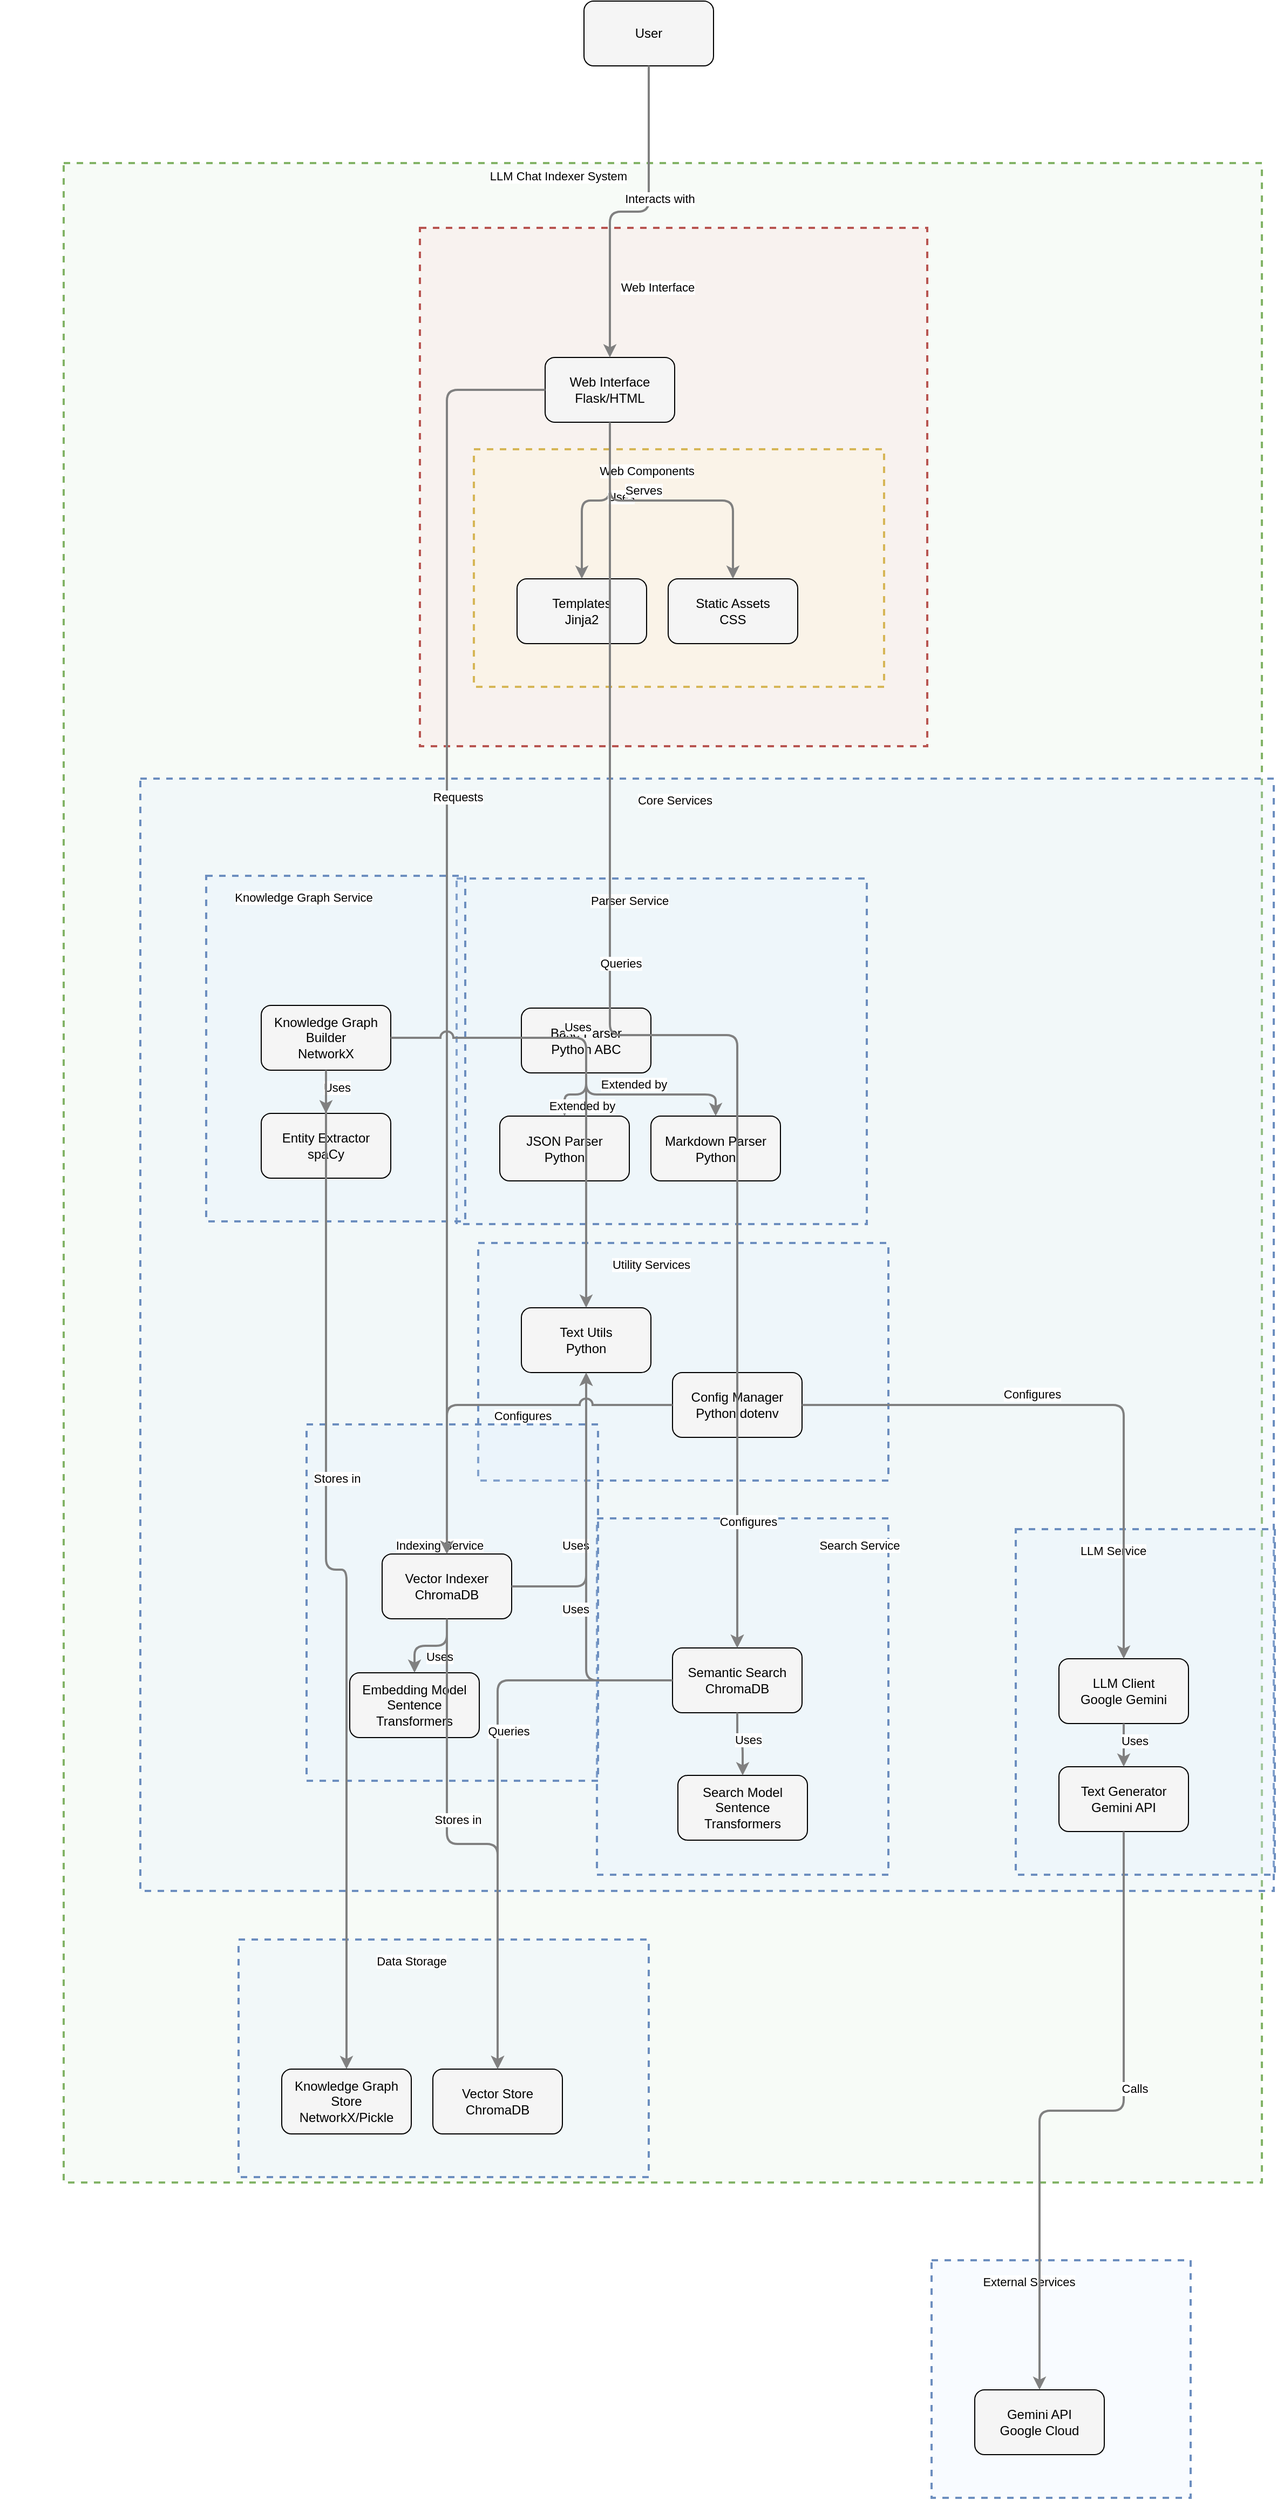 <mxfile version="26.1.1">
  <diagram id="codeviz-diagram" name="System Diagram">
    <mxGraphModel dx="1502" dy="768" grid="1" gridSize="10" guides="1" tooltips="1" connect="1" arrows="1" fold="1" page="1" pageScale="1" pageWidth="1169" pageHeight="827" math="0" shadow="0">
      <root>
        <mxCell id="0" />
        <mxCell id="1" parent="0" />
        <mxCell id="subGraph11" value="" style="html=1;whiteSpace=wrap;container=1;fillColor=#dae8fc;strokeColor=#6c8ebf;dashed=1;fillOpacity=20;strokeWidth=2;containerType=none;recursiveResize=0;movable=1;resizable=1;autosize=0;dropTarget=0" parent="1" vertex="1">
          <mxGeometry x="863" y="2152" width="240" height="220" as="geometry" />
        </mxCell>
        <mxCell id="GeminiAPI" value="Gemini API&lt;br&gt;Google Cloud" style="rounded=1;whiteSpace=wrap;html=1;fillColor=#f5f5f5" parent="subGraph11" vertex="1">
          <mxGeometry x="40" y="120" width="120" height="60" as="geometry" />
        </mxCell>
        <mxCell id="subGraph11_label" value="External Services" style="edgeLabel;html=1;align=center;verticalAlign=middle;resizable=0;labelBackgroundColor=white;spacing=5" parent="1" vertex="1">
          <mxGeometry x="871" y="2160" width="164" height="24" as="geometry" />
        </mxCell>
        <mxCell id="subGraph10" value="" style="html=1;whiteSpace=wrap;container=1;fillColor=#d5e8d4;strokeColor=#82b366;dashed=1;fillOpacity=20;strokeWidth=2;containerType=none;recursiveResize=0;movable=1;resizable=1;autosize=0;dropTarget=0" parent="1" vertex="1">
          <mxGeometry x="59" y="210" width="1110" height="1870" as="geometry" />
        </mxCell>
        <mxCell id="subGraph9" value="" style="html=1;whiteSpace=wrap;container=1;fillColor=#dae8fc;strokeColor=#6c8ebf;dashed=1;fillOpacity=20;strokeWidth=2;containerType=none;recursiveResize=0;movable=1;resizable=1;autosize=0;dropTarget=0" parent="subGraph10" vertex="1">
          <mxGeometry x="162" y="1645" width="380" height="220" as="geometry" />
        </mxCell>
        <mxCell id="VectorStore" value="Vector Store&lt;br&gt;ChromaDB" style="rounded=1;whiteSpace=wrap;html=1;fillColor=#f5f5f5" parent="subGraph9" vertex="1">
          <mxGeometry x="180" y="120" width="120" height="60" as="geometry" />
        </mxCell>
        <mxCell id="KnowledgeGraphDB" value="Knowledge Graph Store&lt;br&gt;NetworkX/Pickle" style="rounded=1;whiteSpace=wrap;html=1;fillColor=#f5f5f5" parent="subGraph9" vertex="1">
          <mxGeometry x="40" y="120" width="120" height="60" as="geometry" />
        </mxCell>
        <mxCell id="subGraph9_label" value="Data Storage" style="edgeLabel;html=1;align=center;verticalAlign=middle;resizable=0;labelBackgroundColor=white;spacing=5" parent="subGraph10" vertex="1">
          <mxGeometry x="170" y="1653" width="304" height="24" as="geometry" />
        </mxCell>
        <mxCell id="subGraph8" value="" style="html=1;whiteSpace=wrap;container=1;fillColor=#dae8fc;strokeColor=#6c8ebf;dashed=1;fillOpacity=20;strokeWidth=2;containerType=none;recursiveResize=0;movable=1;resizable=1;autosize=0;dropTarget=0" parent="subGraph10" vertex="1">
          <mxGeometry x="71" y="570" width="1050" height="1030" as="geometry" />
        </mxCell>
        <mxCell id="subGraph7" value="" style="html=1;whiteSpace=wrap;container=1;fillColor=#dae8fc;strokeColor=#6c8ebf;dashed=1;fillOpacity=20;strokeWidth=2;containerType=none;recursiveResize=0;movable=1;resizable=1;autosize=0;dropTarget=0" parent="subGraph8" vertex="1">
          <mxGeometry x="313" y="430" width="380" height="220" as="geometry" />
        </mxCell>
        <mxCell id="TextUtils" value="Text Utils&lt;br&gt;Python" style="rounded=1;whiteSpace=wrap;html=1;fillColor=#f5f5f5" parent="subGraph7" vertex="1">
          <mxGeometry x="40" y="60" width="120" height="60" as="geometry" />
        </mxCell>
        <mxCell id="ConfigManager" value="Config Manager&lt;br&gt;Python dotenv" style="rounded=1;whiteSpace=wrap;html=1;fillColor=#f5f5f5" parent="subGraph7" vertex="1">
          <mxGeometry x="180" y="120" width="120" height="60" as="geometry" />
        </mxCell>
        <mxCell id="subGraph7_label" value="Utility Services" style="edgeLabel;html=1;align=center;verticalAlign=middle;resizable=0;labelBackgroundColor=white;spacing=5" parent="subGraph8" vertex="1">
          <mxGeometry x="321" y="438" width="304" height="24" as="geometry" />
        </mxCell>
        <mxCell id="subGraph6" value="" style="html=1;whiteSpace=wrap;container=1;fillColor=#dae8fc;strokeColor=#6c8ebf;dashed=1;fillOpacity=20;strokeWidth=2;containerType=none;recursiveResize=0;movable=1;resizable=1;autosize=0;dropTarget=0" parent="subGraph8" vertex="1">
          <mxGeometry x="293" y="92.5" width="380" height="320" as="geometry" />
        </mxCell>
        <mxCell id="BaseParser" value="Base Parser&lt;br&gt;Python ABC" style="rounded=1;whiteSpace=wrap;html=1;fillColor=#f5f5f5" parent="subGraph6" vertex="1">
          <mxGeometry x="60" y="120" width="120" height="60" as="geometry" />
        </mxCell>
        <mxCell id="JSONParser" value="JSON Parser&lt;br&gt;Python" style="rounded=1;whiteSpace=wrap;html=1;fillColor=#f5f5f5" parent="subGraph6" vertex="1">
          <mxGeometry x="40" y="220" width="120" height="60" as="geometry" />
        </mxCell>
        <mxCell id="MDParser" value="Markdown Parser&lt;br&gt;Python" style="rounded=1;whiteSpace=wrap;html=1;fillColor=#f5f5f5" parent="subGraph6" vertex="1">
          <mxGeometry x="180" y="220" width="120" height="60" as="geometry" />
        </mxCell>
        <mxCell id="subGraph6_label" value="Parser Service" style="edgeLabel;html=1;align=center;verticalAlign=middle;resizable=0;labelBackgroundColor=white;spacing=5" parent="subGraph8" vertex="1">
          <mxGeometry x="301" y="100.5" width="304" height="24" as="geometry" />
        </mxCell>
        <mxCell id="subGraph5" value="" style="html=1;whiteSpace=wrap;container=1;fillColor=#dae8fc;strokeColor=#6c8ebf;dashed=1;fillOpacity=20;strokeWidth=2;containerType=none;recursiveResize=0;movable=1;resizable=1;autosize=0;dropTarget=0" parent="subGraph8" vertex="1">
          <mxGeometry x="811" y="695" width="240" height="320" as="geometry" />
        </mxCell>
        <mxCell id="GeminiClient" value="LLM Client&lt;br&gt;Google Gemini" style="rounded=1;whiteSpace=wrap;html=1;fillColor=#f5f5f5" parent="subGraph5" vertex="1">
          <mxGeometry x="40" y="120" width="120" height="60" as="geometry" />
        </mxCell>
        <mxCell id="TextGenerator" value="Text Generator&lt;br&gt;Gemini API" style="rounded=1;whiteSpace=wrap;html=1;fillColor=#f5f5f5" parent="subGraph5" vertex="1">
          <mxGeometry x="40" y="220" width="120" height="60" as="geometry" />
        </mxCell>
        <mxCell id="subGraph5_label" value="LLM Service" style="edgeLabel;html=1;align=center;verticalAlign=middle;resizable=0;labelBackgroundColor=white;spacing=5" parent="subGraph8" vertex="1">
          <mxGeometry x="819" y="703" width="164" height="24" as="geometry" />
        </mxCell>
        <mxCell id="subGraph4" value="" style="html=1;whiteSpace=wrap;container=1;fillColor=#dae8fc;strokeColor=#6c8ebf;dashed=1;fillOpacity=20;strokeWidth=2;containerType=none;recursiveResize=0;movable=1;resizable=1;autosize=0;dropTarget=0" parent="subGraph8" vertex="1">
          <mxGeometry x="423" y="685" width="270" height="330" as="geometry" />
        </mxCell>
        <mxCell id="SemanticSearch" value="Semantic Search&lt;br&gt;ChromaDB" style="rounded=1;whiteSpace=wrap;html=1;fillColor=#f5f5f5" parent="subGraph4" vertex="1">
          <mxGeometry x="70" y="120" width="120" height="60" as="geometry" />
        </mxCell>
        <mxCell id="SearchModel" value="Search Model&lt;br&gt;Sentence Transformers" style="rounded=1;whiteSpace=wrap;html=1;fillColor=#f5f5f5" parent="subGraph4" vertex="1">
          <mxGeometry x="75" y="238" width="120" height="60" as="geometry" />
        </mxCell>
        <mxCell id="subGraph4_label" value="Search Service" style="edgeLabel;html=1;align=center;verticalAlign=middle;resizable=0;labelBackgroundColor=white;spacing=5" parent="subGraph8" vertex="1">
          <mxGeometry x="569" y="698" width="194" height="24" as="geometry" />
        </mxCell>
        <mxCell id="subGraph3" value="" style="html=1;whiteSpace=wrap;container=1;fillColor=#dae8fc;strokeColor=#6c8ebf;dashed=1;fillOpacity=20;strokeWidth=2;containerType=none;recursiveResize=0;movable=1;resizable=1;autosize=0;dropTarget=0" parent="subGraph8" vertex="1">
          <mxGeometry x="61" y="90" width="240" height="320" as="geometry" />
        </mxCell>
        <mxCell id="KGBuilder" value="Knowledge Graph Builder&lt;br&gt;NetworkX" style="rounded=1;whiteSpace=wrap;html=1;fillColor=#f5f5f5" parent="subGraph3" vertex="1">
          <mxGeometry x="51" y="120" width="120" height="60" as="geometry" />
        </mxCell>
        <mxCell id="EntityExtractor" value="Entity Extractor&lt;br&gt;spaCy" style="rounded=1;whiteSpace=wrap;html=1;fillColor=#f5f5f5" parent="subGraph3" vertex="1">
          <mxGeometry x="51" y="220" width="120" height="60" as="geometry" />
        </mxCell>
        <mxCell id="subGraph3_label" value="Knowledge Graph Service" style="edgeLabel;html=1;align=center;verticalAlign=middle;resizable=0;labelBackgroundColor=white;spacing=5" parent="subGraph8" vertex="1">
          <mxGeometry x="69" y="98" width="164" height="24" as="geometry" />
        </mxCell>
        <mxCell id="subGraph2" value="" style="html=1;whiteSpace=wrap;container=1;fillColor=#dae8fc;strokeColor=#6c8ebf;dashed=1;fillOpacity=20;strokeWidth=2;containerType=none;recursiveResize=0;movable=1;resizable=1;autosize=0;dropTarget=0" parent="subGraph8" vertex="1">
          <mxGeometry x="154" y="598" width="270" height="330" as="geometry" />
        </mxCell>
        <mxCell id="VectorIndexer" value="Vector Indexer&lt;br&gt;ChromaDB" style="rounded=1;whiteSpace=wrap;html=1;fillColor=#f5f5f5" parent="subGraph2" vertex="1">
          <mxGeometry x="70" y="120" width="120" height="60" as="geometry" />
        </mxCell>
        <mxCell id="EmbeddingModel" value="Embedding Model&lt;br&gt;Sentence Transformers" style="rounded=1;whiteSpace=wrap;html=1;fillColor=#f5f5f5" parent="subGraph2" vertex="1">
          <mxGeometry x="40" y="230" width="120" height="60" as="geometry" />
        </mxCell>
        <mxCell id="subGraph2_label" value="Indexing Service" style="edgeLabel;html=1;align=center;verticalAlign=middle;resizable=0;labelBackgroundColor=white;spacing=5" parent="subGraph8" vertex="1">
          <mxGeometry x="180" y="698" width="194" height="24" as="geometry" />
        </mxCell>
        <mxCell id="subGraph8_label" value="Core Services" style="edgeLabel;html=1;align=center;verticalAlign=middle;resizable=0;labelBackgroundColor=white;spacing=5" parent="subGraph10" vertex="1">
          <mxGeometry x="79" y="578" width="974" height="24" as="geometry" />
        </mxCell>
        <mxCell id="subGraph1" value="" style="html=1;whiteSpace=wrap;container=1;fillColor=#f8cecc;strokeColor=#b85450;dashed=1;fillOpacity=20;strokeWidth=2;containerType=none;recursiveResize=0;movable=1;resizable=1;autosize=0;dropTarget=0" parent="subGraph10" vertex="1">
          <mxGeometry x="330" y="60" width="470" height="480" as="geometry">
            <mxRectangle x="330" y="60" width="50" height="40" as="alternateBounds" />
          </mxGeometry>
        </mxCell>
        <mxCell id="subGraph0" value="" style="html=1;whiteSpace=wrap;container=1;fillColor=#fff2cc;strokeColor=#d6b656;dashed=1;fillOpacity=20;strokeWidth=2;containerType=none;recursiveResize=0;movable=1;resizable=1;autosize=0;dropTarget=0" parent="subGraph1" vertex="1">
          <mxGeometry x="50" y="205" width="380" height="220" as="geometry" />
        </mxCell>
        <mxCell id="Templates" value="Templates&lt;br&gt;Jinja2" style="rounded=1;whiteSpace=wrap;html=1;fillColor=#f5f5f5" parent="subGraph0" vertex="1">
          <mxGeometry x="40" y="120" width="120" height="60" as="geometry" />
        </mxCell>
        <mxCell id="StaticAssets" value="Static Assets&lt;br&gt;CSS" style="rounded=1;whiteSpace=wrap;html=1;fillColor=#f5f5f5" parent="subGraph0" vertex="1">
          <mxGeometry x="180" y="120" width="120" height="60" as="geometry" />
        </mxCell>
        <mxCell id="subGraph0_label" value="Web Components" style="edgeLabel;html=1;align=center;verticalAlign=middle;resizable=0;labelBackgroundColor=white;spacing=5" parent="subGraph1" vertex="1">
          <mxGeometry x="58" y="213" width="304" height="24" as="geometry" />
        </mxCell>
        <mxCell id="WebUI" value="Web Interface&lt;br&gt;Flask/HTML" style="rounded=1;whiteSpace=wrap;html=1;fillColor=#f5f5f5" parent="subGraph1" vertex="1">
          <mxGeometry x="116" y="120" width="120" height="60" as="geometry" />
        </mxCell>
        <mxCell id="subGraph1_label" value="Web Interface" style="edgeLabel;html=1;align=center;verticalAlign=middle;resizable=0;labelBackgroundColor=white;spacing=5" parent="subGraph10" vertex="1">
          <mxGeometry x="368" y="103" width="364" height="24" as="geometry" />
        </mxCell>
        <mxCell id="subGraph10_label" value="LLM Chat Indexer System" style="edgeLabel;html=1;align=center;verticalAlign=middle;resizable=0;labelBackgroundColor=white;spacing=5" parent="1" vertex="1">
          <mxGeometry y="210" width="1034" height="24" as="geometry" />
        </mxCell>
        <mxCell id="User" value="User" style="rounded=1;whiteSpace=wrap;html=1;fillColor=#f5f5f5" parent="1" vertex="1">
          <mxGeometry x="541" y="60" width="120" height="60" as="geometry" />
        </mxCell>
        <mxCell id="edge-L_User_WebUI_0" style="edgeStyle=orthogonalEdgeStyle;rounded=1;orthogonalLoop=1;jettySize=auto;html=1;strokeColor=#808080;strokeWidth=2;jumpStyle=arc;jumpSize=10;spacing=15;labelBackgroundColor=white;labelBorderColor=none" parent="1" source="User" target="WebUI" edge="1">
          <mxGeometry relative="1" as="geometry" />
        </mxCell>
        <mxCell id="edge-L_User_WebUI_0_label" value="Interacts with" style="edgeLabel;html=1;align=center;verticalAlign=middle;resizable=0;points=[];" parent="edge-L_User_WebUI_0" vertex="1" connectable="0">
          <mxGeometry x="-0.2" y="10" relative="1" as="geometry">
            <mxPoint as="offset" />
          </mxGeometry>
        </mxCell>
        <mxCell id="edge-L_WebUI_Templates_1" style="edgeStyle=orthogonalEdgeStyle;rounded=1;orthogonalLoop=1;jettySize=auto;html=1;strokeColor=#808080;strokeWidth=2;jumpStyle=arc;jumpSize=10;spacing=15;labelBackgroundColor=white;labelBorderColor=none" parent="1" source="WebUI" target="Templates" edge="1">
          <mxGeometry relative="1" as="geometry" />
        </mxCell>
        <mxCell id="edge-L_WebUI_Templates_1_label" value="Uses" style="edgeLabel;html=1;align=center;verticalAlign=middle;resizable=0;points=[];" parent="edge-L_WebUI_Templates_1" vertex="1" connectable="0">
          <mxGeometry x="-0.2" y="10" relative="1" as="geometry">
            <mxPoint as="offset" />
          </mxGeometry>
        </mxCell>
        <mxCell id="edge-L_WebUI_StaticAssets_2" style="edgeStyle=orthogonalEdgeStyle;rounded=1;orthogonalLoop=1;jettySize=auto;html=1;strokeColor=#808080;strokeWidth=2;jumpStyle=arc;jumpSize=10;spacing=15;labelBackgroundColor=white;labelBorderColor=none" parent="1" source="WebUI" target="StaticAssets" edge="1">
          <mxGeometry relative="1" as="geometry" />
        </mxCell>
        <mxCell id="edge-L_WebUI_StaticAssets_2_label" value="Serves" style="edgeLabel;html=1;align=center;verticalAlign=middle;resizable=0;points=[];" parent="edge-L_WebUI_StaticAssets_2" vertex="1" connectable="0">
          <mxGeometry x="-0.2" y="10" relative="1" as="geometry">
            <mxPoint as="offset" />
          </mxGeometry>
        </mxCell>
        <mxCell id="edge-L_WebUI_VectorIndexer_3" style="edgeStyle=orthogonalEdgeStyle;rounded=1;orthogonalLoop=1;jettySize=auto;html=1;strokeColor=#808080;strokeWidth=2;jumpStyle=arc;jumpSize=10;spacing=15;labelBackgroundColor=white;labelBorderColor=none" parent="1" source="WebUI" target="VectorIndexer" edge="1">
          <mxGeometry relative="1" as="geometry" />
        </mxCell>
        <mxCell id="edge-L_WebUI_VectorIndexer_3_label" value="Requests" style="edgeLabel;html=1;align=center;verticalAlign=middle;resizable=0;points=[];" parent="edge-L_WebUI_VectorIndexer_3" vertex="1" connectable="0">
          <mxGeometry x="-0.2" y="10" relative="1" as="geometry">
            <mxPoint as="offset" />
          </mxGeometry>
        </mxCell>
        <mxCell id="edge-L_WebUI_SemanticSearch_4" style="edgeStyle=orthogonalEdgeStyle;rounded=1;orthogonalLoop=1;jettySize=auto;html=1;strokeColor=#808080;strokeWidth=2;jumpStyle=arc;jumpSize=10;spacing=15;labelBackgroundColor=white;labelBorderColor=none" parent="1" source="WebUI" target="SemanticSearch" edge="1">
          <mxGeometry relative="1" as="geometry" />
        </mxCell>
        <mxCell id="edge-L_WebUI_SemanticSearch_4_label" value="Queries" style="edgeLabel;html=1;align=center;verticalAlign=middle;resizable=0;points=[];" parent="edge-L_WebUI_SemanticSearch_4" vertex="1" connectable="0">
          <mxGeometry x="-0.2" y="10" relative="1" as="geometry">
            <mxPoint as="offset" />
          </mxGeometry>
        </mxCell>
        <mxCell id="edge-L_VectorIndexer_EmbeddingModel_5" style="edgeStyle=orthogonalEdgeStyle;rounded=1;orthogonalLoop=1;jettySize=auto;html=1;strokeColor=#808080;strokeWidth=2;jumpStyle=arc;jumpSize=10;spacing=15;labelBackgroundColor=white;labelBorderColor=none" parent="1" source="VectorIndexer" target="EmbeddingModel" edge="1">
          <mxGeometry relative="1" as="geometry" />
        </mxCell>
        <mxCell id="edge-L_VectorIndexer_EmbeddingModel_5_label" value="Uses" style="edgeLabel;html=1;align=center;verticalAlign=middle;resizable=0;points=[];" parent="edge-L_VectorIndexer_EmbeddingModel_5" vertex="1" connectable="0">
          <mxGeometry x="-0.2" y="10" relative="1" as="geometry">
            <mxPoint as="offset" />
          </mxGeometry>
        </mxCell>
        <mxCell id="edge-L_VectorIndexer_VectorStore_6" style="edgeStyle=orthogonalEdgeStyle;rounded=1;orthogonalLoop=1;jettySize=auto;html=1;strokeColor=#808080;strokeWidth=2;jumpStyle=arc;jumpSize=10;spacing=15;labelBackgroundColor=white;labelBorderColor=none" parent="1" source="VectorIndexer" target="VectorStore" edge="1">
          <mxGeometry relative="1" as="geometry" />
        </mxCell>
        <mxCell id="edge-L_VectorIndexer_VectorStore_6_label" value="Stores in" style="edgeLabel;html=1;align=center;verticalAlign=middle;resizable=0;points=[];" parent="edge-L_VectorIndexer_VectorStore_6" vertex="1" connectable="0">
          <mxGeometry x="-0.2" y="10" relative="1" as="geometry">
            <mxPoint as="offset" />
          </mxGeometry>
        </mxCell>
        <mxCell id="edge-L_KGBuilder_EntityExtractor_7" style="edgeStyle=orthogonalEdgeStyle;rounded=1;orthogonalLoop=1;jettySize=auto;html=1;strokeColor=#808080;strokeWidth=2;jumpStyle=arc;jumpSize=10;spacing=15;labelBackgroundColor=white;labelBorderColor=none" parent="1" source="KGBuilder" target="EntityExtractor" edge="1">
          <mxGeometry relative="1" as="geometry" />
        </mxCell>
        <mxCell id="edge-L_KGBuilder_EntityExtractor_7_label" value="Uses" style="edgeLabel;html=1;align=center;verticalAlign=middle;resizable=0;points=[];" parent="edge-L_KGBuilder_EntityExtractor_7" vertex="1" connectable="0">
          <mxGeometry x="-0.2" y="10" relative="1" as="geometry">
            <mxPoint as="offset" />
          </mxGeometry>
        </mxCell>
        <mxCell id="edge-L_KGBuilder_KnowledgeGraphDB_8" style="edgeStyle=orthogonalEdgeStyle;rounded=1;orthogonalLoop=1;jettySize=auto;html=1;strokeColor=#808080;strokeWidth=2;jumpStyle=arc;jumpSize=10;spacing=15;labelBackgroundColor=white;labelBorderColor=none" parent="1" source="KGBuilder" target="KnowledgeGraphDB" edge="1">
          <mxGeometry relative="1" as="geometry" />
        </mxCell>
        <mxCell id="edge-L_KGBuilder_KnowledgeGraphDB_8_label" value="Stores in" style="edgeLabel;html=1;align=center;verticalAlign=middle;resizable=0;points=[];" parent="edge-L_KGBuilder_KnowledgeGraphDB_8" vertex="1" connectable="0">
          <mxGeometry x="-0.2" y="10" relative="1" as="geometry">
            <mxPoint as="offset" />
          </mxGeometry>
        </mxCell>
        <mxCell id="edge-L_SemanticSearch_SearchModel_9" style="edgeStyle=orthogonalEdgeStyle;rounded=1;orthogonalLoop=1;jettySize=auto;html=1;strokeColor=#808080;strokeWidth=2;jumpStyle=arc;jumpSize=10;spacing=15;labelBackgroundColor=white;labelBorderColor=none" parent="1" source="SemanticSearch" target="SearchModel" edge="1">
          <mxGeometry relative="1" as="geometry" />
        </mxCell>
        <mxCell id="edge-L_SemanticSearch_SearchModel_9_label" value="Uses" style="edgeLabel;html=1;align=center;verticalAlign=middle;resizable=0;points=[];" parent="edge-L_SemanticSearch_SearchModel_9" vertex="1" connectable="0">
          <mxGeometry x="-0.2" y="10" relative="1" as="geometry">
            <mxPoint as="offset" />
          </mxGeometry>
        </mxCell>
        <mxCell id="edge-L_SemanticSearch_VectorStore_10" style="edgeStyle=orthogonalEdgeStyle;rounded=1;orthogonalLoop=1;jettySize=auto;html=1;strokeColor=#808080;strokeWidth=2;jumpStyle=arc;jumpSize=10;spacing=15;labelBackgroundColor=white;labelBorderColor=none" parent="1" source="SemanticSearch" target="VectorStore" edge="1">
          <mxGeometry relative="1" as="geometry" />
        </mxCell>
        <mxCell id="edge-L_SemanticSearch_VectorStore_10_label" value="Queries" style="edgeLabel;html=1;align=center;verticalAlign=middle;resizable=0;points=[];" parent="edge-L_SemanticSearch_VectorStore_10" vertex="1" connectable="0">
          <mxGeometry x="-0.2" y="10" relative="1" as="geometry">
            <mxPoint as="offset" />
          </mxGeometry>
        </mxCell>
        <mxCell id="edge-L_GeminiClient_TextGenerator_11" style="edgeStyle=orthogonalEdgeStyle;rounded=1;orthogonalLoop=1;jettySize=auto;html=1;strokeColor=#808080;strokeWidth=2;jumpStyle=arc;jumpSize=10;spacing=15;labelBackgroundColor=white;labelBorderColor=none" parent="1" source="GeminiClient" target="TextGenerator" edge="1">
          <mxGeometry relative="1" as="geometry" />
        </mxCell>
        <mxCell id="edge-L_GeminiClient_TextGenerator_11_label" value="Uses" style="edgeLabel;html=1;align=center;verticalAlign=middle;resizable=0;points=[];" parent="edge-L_GeminiClient_TextGenerator_11" vertex="1" connectable="0">
          <mxGeometry x="-0.2" y="10" relative="1" as="geometry">
            <mxPoint as="offset" />
          </mxGeometry>
        </mxCell>
        <mxCell id="edge-L_TextGenerator_GeminiAPI_12" style="edgeStyle=orthogonalEdgeStyle;rounded=1;orthogonalLoop=1;jettySize=auto;html=1;strokeColor=#808080;strokeWidth=2;jumpStyle=arc;jumpSize=10;spacing=15;labelBackgroundColor=white;labelBorderColor=none" parent="1" source="TextGenerator" target="GeminiAPI" edge="1">
          <mxGeometry relative="1" as="geometry" />
        </mxCell>
        <mxCell id="edge-L_TextGenerator_GeminiAPI_12_label" value="Calls" style="edgeLabel;html=1;align=center;verticalAlign=middle;resizable=0;points=[];" parent="edge-L_TextGenerator_GeminiAPI_12" vertex="1" connectable="0">
          <mxGeometry x="-0.2" y="10" relative="1" as="geometry">
            <mxPoint as="offset" />
          </mxGeometry>
        </mxCell>
        <mxCell id="edge-L_BaseParser_JSONParser_13" style="edgeStyle=orthogonalEdgeStyle;rounded=1;orthogonalLoop=1;jettySize=auto;html=1;strokeColor=#808080;strokeWidth=2;jumpStyle=arc;jumpSize=10;spacing=15;labelBackgroundColor=white;labelBorderColor=none" parent="1" source="BaseParser" target="JSONParser" edge="1">
          <mxGeometry relative="1" as="geometry" />
        </mxCell>
        <mxCell id="edge-L_BaseParser_JSONParser_13_label" value="Extended by" style="edgeLabel;html=1;align=center;verticalAlign=middle;resizable=0;points=[];" parent="edge-L_BaseParser_JSONParser_13" vertex="1" connectable="0">
          <mxGeometry x="-0.2" y="10" relative="1" as="geometry">
            <mxPoint as="offset" />
          </mxGeometry>
        </mxCell>
        <mxCell id="edge-L_BaseParser_MDParser_14" style="edgeStyle=orthogonalEdgeStyle;rounded=1;orthogonalLoop=1;jettySize=auto;html=1;strokeColor=#808080;strokeWidth=2;jumpStyle=arc;jumpSize=10;spacing=15;labelBackgroundColor=white;labelBorderColor=none" parent="1" source="BaseParser" target="MDParser" edge="1">
          <mxGeometry relative="1" as="geometry" />
        </mxCell>
        <mxCell id="edge-L_BaseParser_MDParser_14_label" value="Extended by" style="edgeLabel;html=1;align=center;verticalAlign=middle;resizable=0;points=[];" parent="edge-L_BaseParser_MDParser_14" vertex="1" connectable="0">
          <mxGeometry x="-0.2" y="10" relative="1" as="geometry">
            <mxPoint as="offset" />
          </mxGeometry>
        </mxCell>
        <mxCell id="edge-L_VectorIndexer_TextUtils_15" style="edgeStyle=orthogonalEdgeStyle;rounded=1;orthogonalLoop=1;jettySize=auto;html=1;strokeColor=#808080;strokeWidth=2;jumpStyle=arc;jumpSize=10;spacing=15;labelBackgroundColor=white;labelBorderColor=none" parent="1" source="VectorIndexer" target="TextUtils" edge="1">
          <mxGeometry relative="1" as="geometry" />
        </mxCell>
        <mxCell id="edge-L_VectorIndexer_TextUtils_15_label" value="Uses" style="edgeLabel;html=1;align=center;verticalAlign=middle;resizable=0;points=[];" parent="edge-L_VectorIndexer_TextUtils_15" vertex="1" connectable="0">
          <mxGeometry x="-0.2" y="10" relative="1" as="geometry">
            <mxPoint as="offset" />
          </mxGeometry>
        </mxCell>
        <mxCell id="edge-L_KGBuilder_TextUtils_16" style="edgeStyle=orthogonalEdgeStyle;rounded=1;orthogonalLoop=1;jettySize=auto;html=1;strokeColor=#808080;strokeWidth=2;jumpStyle=arc;jumpSize=10;spacing=15;labelBackgroundColor=white;labelBorderColor=none" parent="1" source="KGBuilder" target="TextUtils" edge="1">
          <mxGeometry relative="1" as="geometry" />
        </mxCell>
        <mxCell id="edge-L_KGBuilder_TextUtils_16_label" value="Uses" style="edgeLabel;html=1;align=center;verticalAlign=middle;resizable=0;points=[];" parent="edge-L_KGBuilder_TextUtils_16" vertex="1" connectable="0">
          <mxGeometry x="-0.2" y="10" relative="1" as="geometry">
            <mxPoint as="offset" />
          </mxGeometry>
        </mxCell>
        <mxCell id="edge-L_SemanticSearch_TextUtils_17" style="edgeStyle=orthogonalEdgeStyle;rounded=1;orthogonalLoop=1;jettySize=auto;html=1;strokeColor=#808080;strokeWidth=2;jumpStyle=arc;jumpSize=10;spacing=15;labelBackgroundColor=white;labelBorderColor=none" parent="1" source="SemanticSearch" target="TextUtils" edge="1">
          <mxGeometry relative="1" as="geometry" />
        </mxCell>
        <mxCell id="edge-L_SemanticSearch_TextUtils_17_label" value="Uses" style="edgeLabel;html=1;align=center;verticalAlign=middle;resizable=0;points=[];" parent="edge-L_SemanticSearch_TextUtils_17" vertex="1" connectable="0">
          <mxGeometry x="-0.2" y="10" relative="1" as="geometry">
            <mxPoint as="offset" />
          </mxGeometry>
        </mxCell>
        <mxCell id="edge-L_ConfigManager_VectorIndexer_18" style="edgeStyle=orthogonalEdgeStyle;rounded=1;orthogonalLoop=1;jettySize=auto;html=1;strokeColor=#808080;strokeWidth=2;jumpStyle=arc;jumpSize=10;spacing=15;labelBackgroundColor=white;labelBorderColor=none" parent="1" source="ConfigManager" target="VectorIndexer" edge="1">
          <mxGeometry relative="1" as="geometry" />
        </mxCell>
        <mxCell id="edge-L_ConfigManager_VectorIndexer_18_label" value="Configures" style="edgeLabel;html=1;align=center;verticalAlign=middle;resizable=0;points=[];" parent="edge-L_ConfigManager_VectorIndexer_18" vertex="1" connectable="0">
          <mxGeometry x="-0.2" y="10" relative="1" as="geometry">
            <mxPoint as="offset" />
          </mxGeometry>
        </mxCell>
        <mxCell id="edge-L_ConfigManager_GeminiClient_19" style="edgeStyle=orthogonalEdgeStyle;rounded=1;orthogonalLoop=1;jettySize=auto;html=1;strokeColor=#808080;strokeWidth=2;jumpStyle=arc;jumpSize=10;spacing=15;labelBackgroundColor=white;labelBorderColor=none" parent="1" source="ConfigManager" target="GeminiClient" edge="1">
          <mxGeometry relative="1" as="geometry" />
        </mxCell>
        <mxCell id="edge-L_ConfigManager_GeminiClient_19_label" value="Configures" style="edgeLabel;html=1;align=center;verticalAlign=middle;resizable=0;points=[];" parent="edge-L_ConfigManager_GeminiClient_19" vertex="1" connectable="0">
          <mxGeometry x="-0.2" y="10" relative="1" as="geometry">
            <mxPoint as="offset" />
          </mxGeometry>
        </mxCell>
        <mxCell id="edge-L_ConfigManager_SemanticSearch_20" style="edgeStyle=orthogonalEdgeStyle;rounded=1;orthogonalLoop=1;jettySize=auto;html=1;strokeColor=#808080;strokeWidth=2;jumpStyle=arc;jumpSize=10;spacing=15;labelBackgroundColor=white;labelBorderColor=none" parent="1" source="ConfigManager" target="SemanticSearch" edge="1">
          <mxGeometry relative="1" as="geometry" />
        </mxCell>
        <mxCell id="edge-L_ConfigManager_SemanticSearch_20_label" value="Configures" style="edgeLabel;html=1;align=center;verticalAlign=middle;resizable=0;points=[];" parent="edge-L_ConfigManager_SemanticSearch_20" vertex="1" connectable="0">
          <mxGeometry x="-0.2" y="10" relative="1" as="geometry">
            <mxPoint as="offset" />
          </mxGeometry>
        </mxCell>
      </root>
    </mxGraphModel>
  </diagram>
</mxfile>
